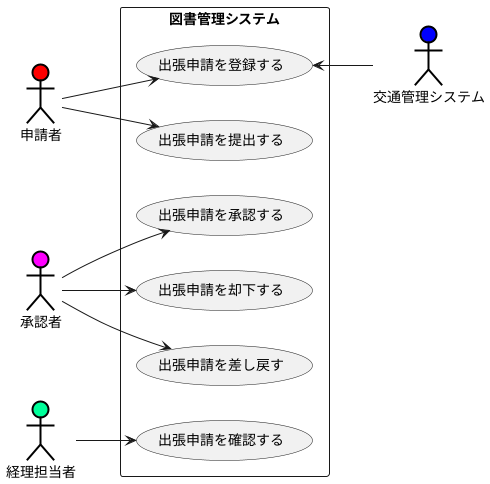 @startuml ユースケース図
left to right direction
actor 申請者 #ff0000;line:black;line.bold;
actor 承認者 #ff00ff;line:black;line.bold;
actor 経理担当者 #00ff9a;line:black;line.bold;
actor 交通管理システム #0000ff;line:black;line.bold;
rectangle 図書管理システム{
usecase 出張申請を登録する
usecase 出張申請を提出する
usecase 出張申請を承認する
usecase 出張申請を却下する
usecase 出張申請を差し戻す
usecase 出張申請を確認する
}
申請者 --> 出張申請を登録する
申請者 -->出張申請を提出する
承認者 --> 出張申請を承認する
承認者 --> 出張申請を却下する
承認者 --> 出張申請を差し戻す
経理担当者 --> 出張申請を確認する
出張申請を登録する <--交通管理システム
@enduml